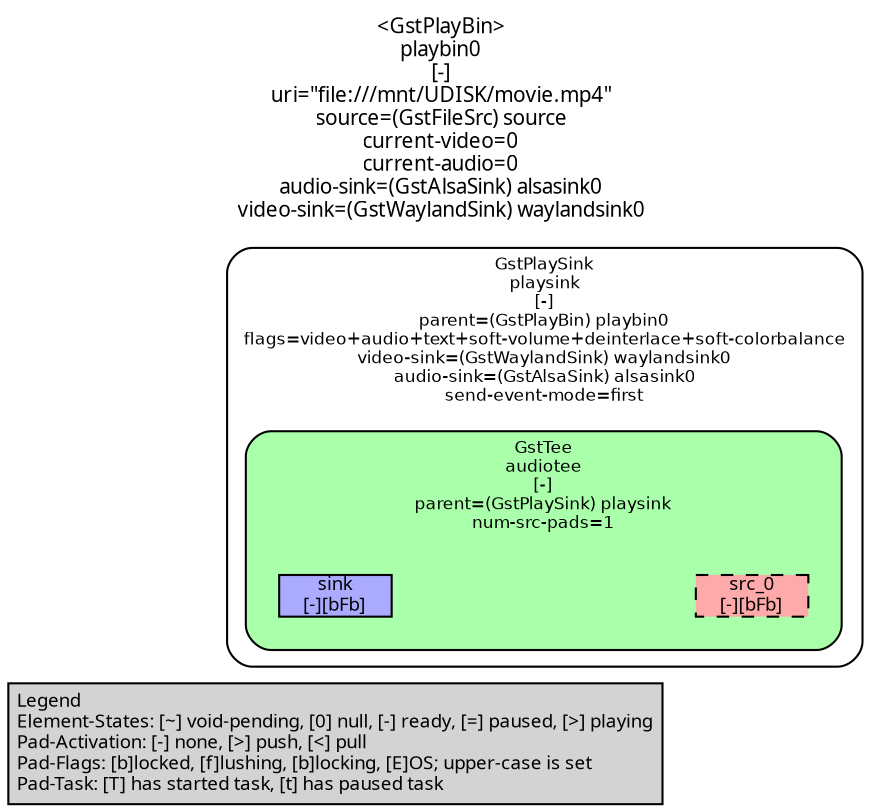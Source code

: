 digraph pipeline {
  rankdir=LR;
  fontname="sans";
  fontsize="10";
  labelloc=t;
  nodesep=.1;
  ranksep=.2;
  label="<GstPlayBin>\nplaybin0\n[-]\nuri=\"file:///mnt/UDISK/movie.mp4\"\nsource=(GstFileSrc) source\ncurrent-video=0\ncurrent-audio=0\naudio-sink=(GstAlsaSink) alsasink0\nvideo-sink=(GstWaylandSink) waylandsink0";
  node [style="filled,rounded", shape=box, fontsize="9", fontname="sans", margin="0.0,0.0"];
  edge [labelfontsize="6", fontsize="9", fontname="monospace"];
  
  legend [
    pos="0,0!",
    margin="0.05,0.05",
    style="filled",
    label="Legend\lElement-States: [~] void-pending, [0] null, [-] ready, [=] paused, [>] playing\lPad-Activation: [-] none, [>] push, [<] pull\lPad-Flags: [b]locked, [f]lushing, [b]locking, [E]OS; upper-case is set\lPad-Task: [T] has started task, [t] has paused task\l",
  ];
  subgraph cluster_playsink_0x237362b0 {
    fontname="Bitstream Vera Sans";
    fontsize="8";
    style="filled,rounded";
    color=black;
    label="GstPlaySink\nplaysink\n[-]\nparent=(GstPlayBin) playbin0\nflags=video+audio+text+soft-volume+deinterlace+soft-colorbalance\nvideo-sink=(GstWaylandSink) waylandsink0\naudio-sink=(GstAlsaSink) alsasink0\nsend-event-mode=first";
    fillcolor="#ffffff";
    subgraph cluster_audiotee_0x23a9b690 {
      fontname="Bitstream Vera Sans";
      fontsize="8";
      style="filled,rounded";
      color=black;
      label="GstTee\naudiotee\n[-]\nparent=(GstPlaySink) playsink\nnum-src-pads=1";
      subgraph cluster_audiotee_0x23a9b690_sink {
        label="";
        style="invis";
        audiotee_0x23a9b690_sink_0x23a20b00 [color=black, fillcolor="#aaaaff", label="sink\n[-][bFb]", height="0.2", style="filled,solid"];
      }

      subgraph cluster_audiotee_0x23a9b690_src {
        label="";
        style="invis";
        audiotee_0x23a9b690_src_0_0x23ac1ab0 [color=black, fillcolor="#ffaaaa", label="src_0\n[-][bFb]", height="0.2", style="filled,dashed"];
      }

      audiotee_0x23a9b690_sink_0x23a20b00 -> audiotee_0x23a9b690_src_0_0x23ac1ab0 [style="invis"];
      fillcolor="#aaffaa";
    }

    subgraph cluster_streamsynchronizer0_0x23739070 {
      fontname="Bitstream Vera Sans";
      fontsize="8";
      style="filled,rounded";
      color=black;
      label="GstStreamSynchronizer\nstreamsynchronizer0\n[-]\nparent=(GstPlaySink) playsink";
      fillcolor="#ffffff";
    }

  }

}
